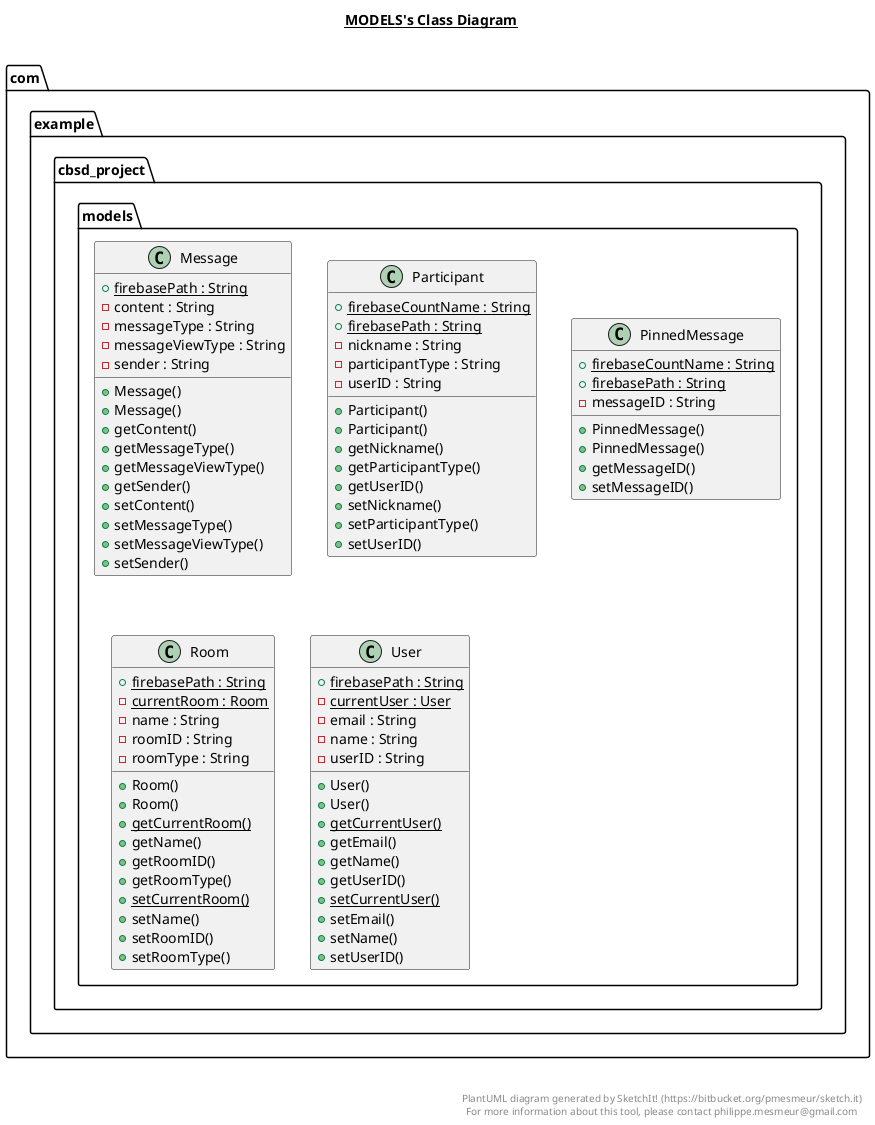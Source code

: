 @startuml

title __MODELS's Class Diagram__\n

  namespace com.example.cbsd_project {
    namespace models {
      class com.example.cbsd_project.models.Message {
          {static} + firebasePath : String
          - content : String
          - messageType : String
          - messageViewType : String
          - sender : String
          + Message()
          + Message()
          + getContent()
          + getMessageType()
          + getMessageViewType()
          + getSender()
          + setContent()
          + setMessageType()
          + setMessageViewType()
          + setSender()
      }
    }
  }
  

  namespace com.example.cbsd_project {
    namespace models {
      class com.example.cbsd_project.models.Participant {
          {static} + firebaseCountName : String
          {static} + firebasePath : String
          - nickname : String
          - participantType : String
          - userID : String
          + Participant()
          + Participant()
          + getNickname()
          + getParticipantType()
          + getUserID()
          + setNickname()
          + setParticipantType()
          + setUserID()
      }
    }
  }
  

  namespace com.example.cbsd_project {
    namespace models {
      class com.example.cbsd_project.models.PinnedMessage {
          {static} + firebaseCountName : String
          {static} + firebasePath : String
          - messageID : String
          + PinnedMessage()
          + PinnedMessage()
          + getMessageID()
          + setMessageID()
      }
    }
  }
  

  namespace com.example.cbsd_project {
    namespace models {
      class com.example.cbsd_project.models.Room {
          {static} + firebasePath : String
          {static} - currentRoom : Room
          - name : String
          - roomID : String
          - roomType : String
          + Room()
          + Room()
          {static} + getCurrentRoom()
          + getName()
          + getRoomID()
          + getRoomType()
          {static} + setCurrentRoom()
          + setName()
          + setRoomID()
          + setRoomType()
      }
    }
  }
  

  namespace com.example.cbsd_project {
    namespace models {
      class com.example.cbsd_project.models.User {
          {static} + firebasePath : String
          {static} - currentUser : User
          - email : String
          - name : String
          - userID : String
          + User()
          + User()
          {static} + getCurrentUser()
          + getEmail()
          + getName()
          + getUserID()
          {static} + setCurrentUser()
          + setEmail()
          + setName()
          + setUserID()
      }
    }
  }
  



right footer


PlantUML diagram generated by SketchIt! (https://bitbucket.org/pmesmeur/sketch.it)
For more information about this tool, please contact philippe.mesmeur@gmail.com
endfooter

@enduml
